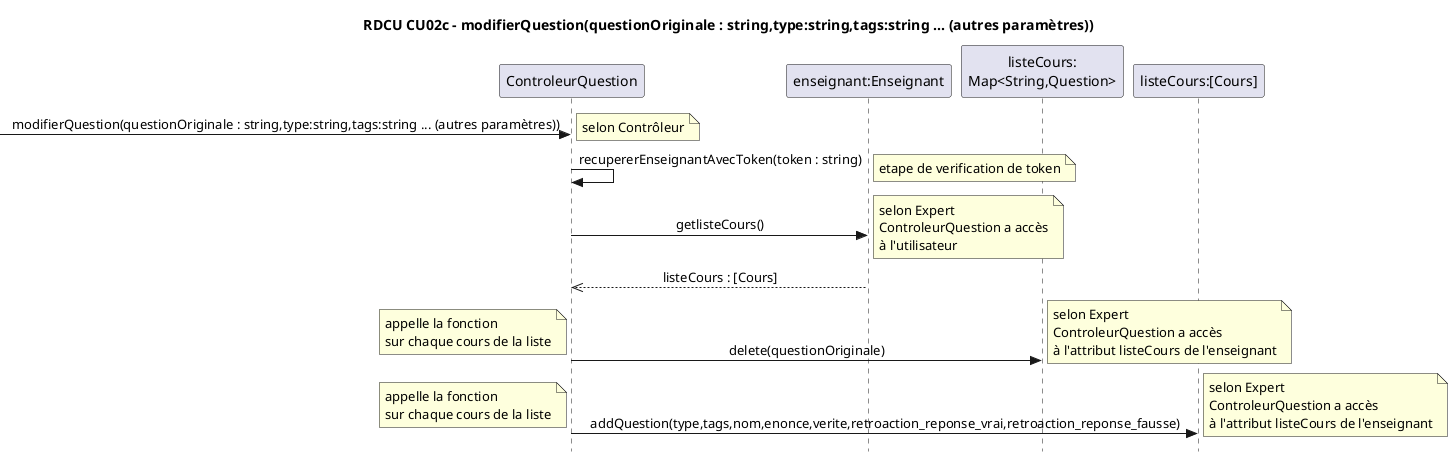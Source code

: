 @startuml RDCU
skinparam style strictuml
skinparam defaultfontname Verdana
skinparam sequence {
    MessageAlign center
}
hide empty members
title RDCU CU02c - modifierQuestion(questionOriginale : string,type:string,tags:string ... (autres paramètres))


participant "ControleurQuestion" as cq
participant "enseignant:Enseignant" as e
participant "listeCours:\nMap<String,Question>" as mq
participant "listeCours:[Cours]" as c

->cq : modifierQuestion(questionOriginale : string,type:string,tags:string ... (autres paramètres))
note right : selon Contrôleur
cq->cq : recupererEnseignantAvecToken(token : string)
note right : etape de verification de token
cq->e : getlisteCours()
note right : selon Expert\nControleurQuestion a accès\nà l'utilisateur
e-->>cq : listeCours : [Cours]
cq->mq : delete(questionOriginale)
note right : selon Expert\nControleurQuestion a accès\nà l'attribut listeCours de l'enseignant
note left : appelle la fonction\nsur chaque cours de la liste
cq->c : addQuestion(type,tags,nom,enonce,verite,retroaction_reponse_vrai,retroaction_reponse_fausse)
note right : selon Expert\nControleurQuestion a accès\nà l'attribut listeCours de l'enseignant
note left : appelle la fonction\nsur chaque cours de la liste
@enduml